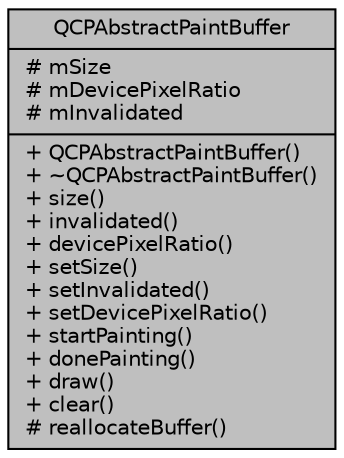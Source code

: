 digraph "QCPAbstractPaintBuffer"
{
  edge [fontname="Helvetica",fontsize="10",labelfontname="Helvetica",labelfontsize="10"];
  node [fontname="Helvetica",fontsize="10",shape=record];
  Node69 [label="{QCPAbstractPaintBuffer\n|# mSize\l# mDevicePixelRatio\l# mInvalidated\l|+ QCPAbstractPaintBuffer()\l+ ~QCPAbstractPaintBuffer()\l+ size()\l+ invalidated()\l+ devicePixelRatio()\l+ setSize()\l+ setInvalidated()\l+ setDevicePixelRatio()\l+ startPainting()\l+ donePainting()\l+ draw()\l+ clear()\l# reallocateBuffer()\l}",height=0.2,width=0.4,color="black", fillcolor="grey75", style="filled", fontcolor="black"];
}
